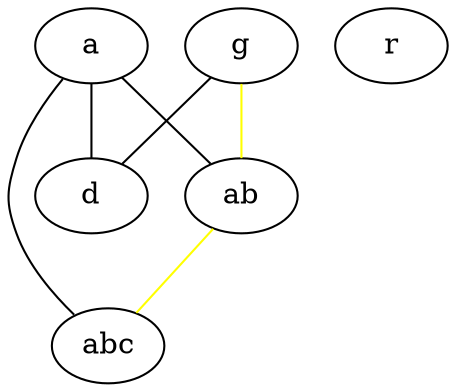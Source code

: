 graph G {
a;
ab;
abc;
d;
r;
g;
a -- abc [color=black]
;
ab -- abc [color=yellow]
;
a -- ab [color=black]
;
a -- d [color=black]
;
g -- d [color=black]
;
g -- ab [color=yellow]
;

}
